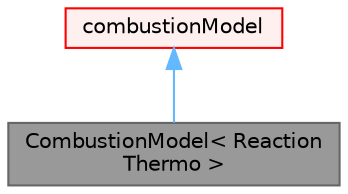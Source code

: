 digraph "CombustionModel&lt; ReactionThermo &gt;"
{
 // LATEX_PDF_SIZE
  bgcolor="transparent";
  edge [fontname=Helvetica,fontsize=10,labelfontname=Helvetica,labelfontsize=10];
  node [fontname=Helvetica,fontsize=10,shape=box,height=0.2,width=0.4];
  Node1 [id="Node000001",label="CombustionModel\< Reaction\lThermo \>",height=0.2,width=0.4,color="gray40", fillcolor="grey60", style="filled", fontcolor="black",tooltip="Combustion models for templated thermodynamics."];
  Node2 -> Node1 [id="edge1_Node000001_Node000002",dir="back",color="steelblue1",style="solid",tooltip=" "];
  Node2 [id="Node000002",label="combustionModel",height=0.2,width=0.4,color="red", fillcolor="#FFF0F0", style="filled",URL="$classFoam_1_1combustionModel.html",tooltip="Base class for combustion models."];
}
